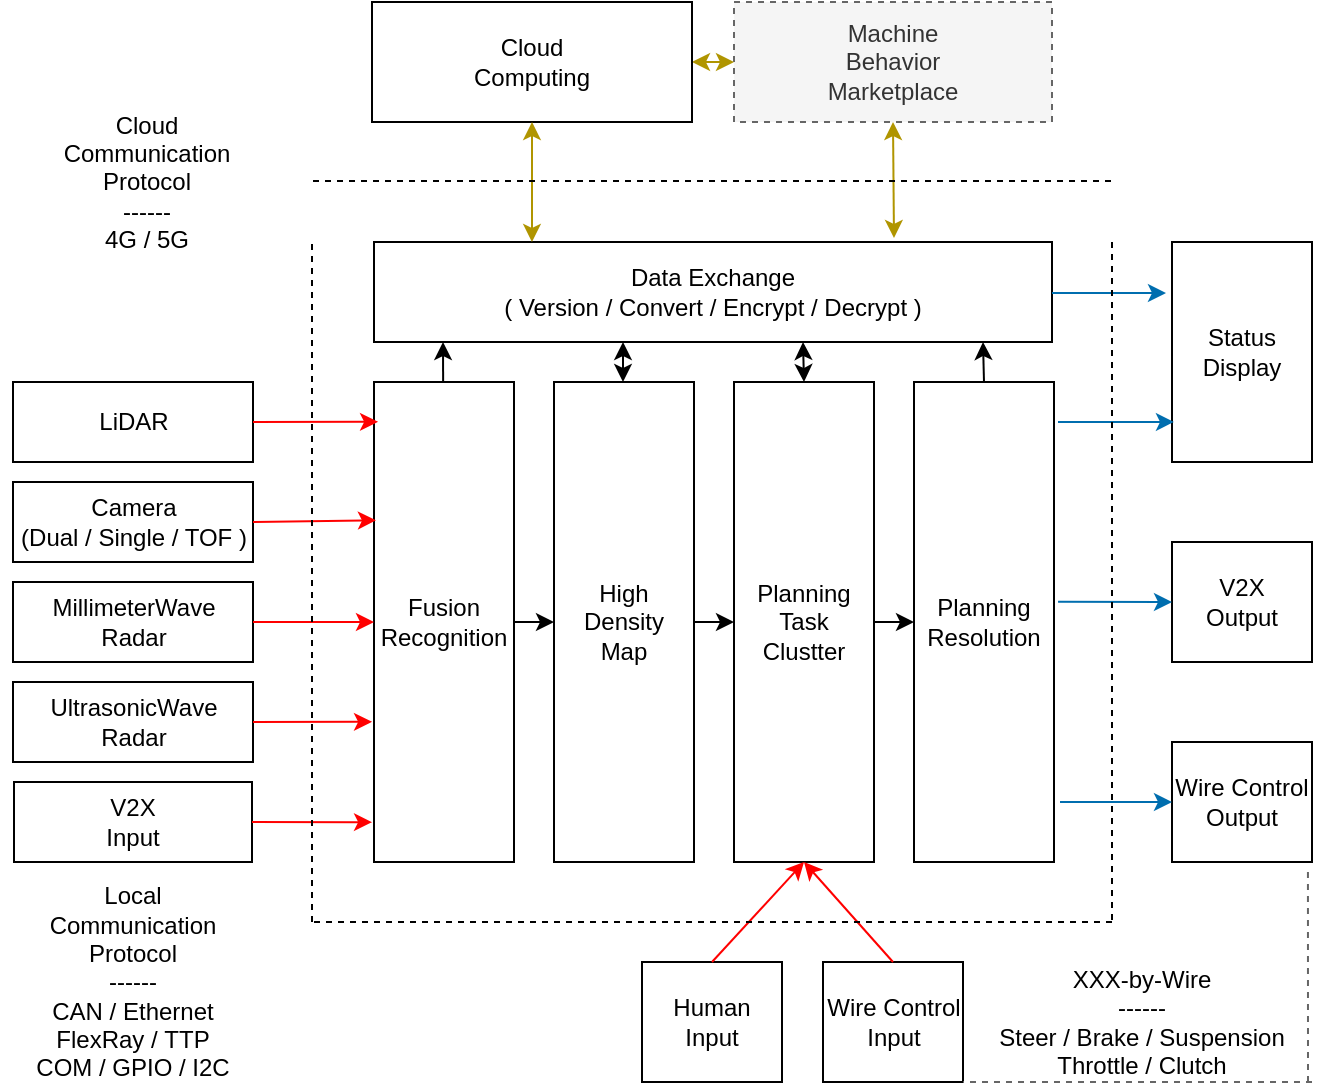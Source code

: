 <mxfile version="10.4.9" type="github"><diagram id="11bG0VbIEr1Wo1erZlC1" name="Page-1"><mxGraphModel dx="854" dy="641" grid="1" gridSize="10" guides="1" tooltips="1" connect="1" arrows="1" fold="1" page="1" pageScale="1" pageWidth="850" pageHeight="1100" math="0" shadow="0"><root><mxCell id="0"/><mxCell id="1" parent="0"/><mxCell id="VpXiZGOJRqfVaVmj6ias-1" value="Machine&lt;br&gt;Behavior&lt;br&gt;Marketplace&lt;br&gt;" style="rounded=0;whiteSpace=wrap;html=1;dashed=1;fillColor=#f5f5f5;strokeColor=#666666;fontColor=#333333;" parent="1" vertex="1"><mxGeometry x="401" y="40" width="159" height="60" as="geometry"/></mxCell><mxCell id="VpXiZGOJRqfVaVmj6ias-2" value="LiDAR" style="rounded=0;whiteSpace=wrap;html=1;" parent="1" vertex="1"><mxGeometry x="40.5" y="230" width="120" height="40" as="geometry"/></mxCell><mxCell id="VpXiZGOJRqfVaVmj6ias-3" value="Camera&lt;br&gt;(Dual / Single / TOF )&lt;br&gt;" style="rounded=0;whiteSpace=wrap;html=1;" parent="1" vertex="1"><mxGeometry x="40.5" y="280" width="120" height="40" as="geometry"/></mxCell><mxCell id="VpXiZGOJRqfVaVmj6ias-4" value="MillimeterWave&lt;br&gt;Radar&lt;br&gt;" style="rounded=0;whiteSpace=wrap;html=1;" parent="1" vertex="1"><mxGeometry x="40.5" y="330" width="120" height="40" as="geometry"/></mxCell><mxCell id="VpXiZGOJRqfVaVmj6ias-5" value="UltrasonicWave&lt;br&gt;Radar&lt;br&gt;" style="rounded=0;whiteSpace=wrap;html=1;" parent="1" vertex="1"><mxGeometry x="40.5" y="380" width="120" height="40" as="geometry"/></mxCell><mxCell id="VpXiZGOJRqfVaVmj6ias-11" value="Fusion&lt;br&gt;Recognition&lt;br&gt;" style="rounded=0;whiteSpace=wrap;html=1;shadow=0;fillColor=none;" parent="1" vertex="1"><mxGeometry x="221" y="230" width="70" height="240" as="geometry"/></mxCell><mxCell id="VpXiZGOJRqfVaVmj6ias-18" value="Local&lt;br&gt;Communication&lt;br&gt;Protocol&lt;br&gt;------&lt;br&gt;CAN /&amp;nbsp;E&lt;span&gt;thernet&lt;br&gt;F&lt;/span&gt;&lt;span&gt;lexRay /&amp;nbsp;TTP&lt;br&gt;COM / GPIO / I2C&lt;br&gt;&lt;/span&gt;" style="text;html=1;strokeColor=none;fillColor=none;align=center;verticalAlign=middle;whiteSpace=wrap;rounded=0;shadow=0;" parent="1" vertex="1"><mxGeometry x="34" y="520" width="133" height="20" as="geometry"/></mxCell><mxCell id="VpXiZGOJRqfVaVmj6ias-19" value="High &lt;br&gt;Density &lt;br&gt;Map" style="rounded=0;whiteSpace=wrap;html=1;shadow=0;fillColor=none;" parent="1" vertex="1"><mxGeometry x="311" y="230" width="70" height="240" as="geometry"/></mxCell><mxCell id="VpXiZGOJRqfVaVmj6ias-20" value="Wire&amp;nbsp;Control&lt;br&gt;Input&lt;br&gt;" style="rounded=0;whiteSpace=wrap;html=1;" parent="1" vertex="1"><mxGeometry x="445.5" y="520" width="70" height="60" as="geometry"/></mxCell><mxCell id="VpXiZGOJRqfVaVmj6ias-21" value="V2X&lt;br&gt;Input&lt;br&gt;" style="rounded=0;whiteSpace=wrap;html=1;shadow=0;fillColor=none;" parent="1" vertex="1"><mxGeometry x="41" y="430" width="119" height="40" as="geometry"/></mxCell><mxCell id="VpXiZGOJRqfVaVmj6ias-28" value="Status&lt;br&gt;Display&lt;br&gt;" style="rounded=0;whiteSpace=wrap;html=1;shadow=0;fillColor=none;" parent="1" vertex="1"><mxGeometry x="620" y="160" width="70" height="110" as="geometry"/></mxCell><mxCell id="VpXiZGOJRqfVaVmj6ias-33" value="Planning&lt;br&gt;Resolution" style="rounded=0;whiteSpace=wrap;html=1;shadow=0;fillColor=none;" parent="1" vertex="1"><mxGeometry x="491" y="230" width="70" height="240" as="geometry"/></mxCell><mxCell id="VpXiZGOJRqfVaVmj6ias-36" value="Planning&lt;br&gt;Task&lt;br&gt;Clustter&lt;br&gt;" style="rounded=0;whiteSpace=wrap;html=1;shadow=0;fillColor=none;" parent="1" vertex="1"><mxGeometry x="401" y="230" width="70" height="240" as="geometry"/></mxCell><mxCell id="VpXiZGOJRqfVaVmj6ias-38" value="" style="endArrow=classic;html=1;entryX=0;entryY=0.5;entryDx=0;entryDy=0;exitX=1;exitY=0.5;exitDx=0;exitDy=0;" parent="1" source="VpXiZGOJRqfVaVmj6ias-11" target="VpXiZGOJRqfVaVmj6ias-19" edge="1"><mxGeometry width="50" height="50" relative="1" as="geometry"><mxPoint x="240.5" y="580" as="sourcePoint"/><mxPoint x="290.5" y="530" as="targetPoint"/></mxGeometry></mxCell><mxCell id="VpXiZGOJRqfVaVmj6ias-39" value="" style="endArrow=classic;html=1;entryX=0;entryY=0.5;entryDx=0;entryDy=0;exitX=1;exitY=0.5;exitDx=0;exitDy=0;" parent="1" source="VpXiZGOJRqfVaVmj6ias-19" target="VpXiZGOJRqfVaVmj6ias-36" edge="1"><mxGeometry width="50" height="50" relative="1" as="geometry"><mxPoint x="300.5" y="360" as="sourcePoint"/><mxPoint x="320.5" y="360" as="targetPoint"/></mxGeometry></mxCell><mxCell id="VpXiZGOJRqfVaVmj6ias-40" value="" style="endArrow=classic;html=1;entryX=0;entryY=0.5;entryDx=0;entryDy=0;exitX=1;exitY=0.5;exitDx=0;exitDy=0;" parent="1" source="VpXiZGOJRqfVaVmj6ias-36" target="VpXiZGOJRqfVaVmj6ias-33" edge="1"><mxGeometry width="50" height="50" relative="1" as="geometry"><mxPoint x="390.5" y="360" as="sourcePoint"/><mxPoint x="410.5" y="360" as="targetPoint"/></mxGeometry></mxCell><mxCell id="VpXiZGOJRqfVaVmj6ias-41" value="" style="endArrow=classic;startArrow=classic;html=1;exitX=1;exitY=0.5;exitDx=0;exitDy=0;entryX=0;entryY=0.5;entryDx=0;entryDy=0;fillColor=#e3c800;strokeColor=#B09500;" parent="1" source="STAJVseBvDcB2r7TvfuY-1" target="VpXiZGOJRqfVaVmj6ias-1" edge="1"><mxGeometry width="50" height="50" relative="1" as="geometry"><mxPoint x="570.5" y="470" as="sourcePoint"/><mxPoint x="600.5" y="160" as="targetPoint"/></mxGeometry></mxCell><mxCell id="VpXiZGOJRqfVaVmj6ias-42" value="Data Exchange&lt;br&gt;( Version / Convert / Encrypt / Decrypt )&lt;br&gt;" style="rounded=0;whiteSpace=wrap;html=1;shadow=0;fillColor=none;" parent="1" vertex="1"><mxGeometry x="221" y="160" width="339" height="50" as="geometry"/></mxCell><mxCell id="VpXiZGOJRqfVaVmj6ias-43" value="" style="endArrow=classic;html=1;" parent="1" source="VpXiZGOJRqfVaVmj6ias-11" edge="1"><mxGeometry width="50" height="50" relative="1" as="geometry"><mxPoint x="255.5" y="209.289" as="sourcePoint"/><mxPoint x="255.5" y="210" as="targetPoint"/></mxGeometry></mxCell><mxCell id="VpXiZGOJRqfVaVmj6ias-45" value="" style="endArrow=classic;html=1;exitX=0.5;exitY=0;exitDx=0;exitDy=0;startArrow=classic;startFill=1;" parent="1" source="VpXiZGOJRqfVaVmj6ias-36" edge="1"><mxGeometry width="50" height="50" relative="1" as="geometry"><mxPoint x="355.5" y="240" as="sourcePoint"/><mxPoint x="435.5" y="210" as="targetPoint"/></mxGeometry></mxCell><mxCell id="VpXiZGOJRqfVaVmj6ias-46" value="" style="endArrow=classic;html=1;exitX=0.5;exitY=0;exitDx=0;exitDy=0;" parent="1" source="VpXiZGOJRqfVaVmj6ias-33" edge="1"><mxGeometry width="50" height="50" relative="1" as="geometry"><mxPoint x="445.5" y="240" as="sourcePoint"/><mxPoint x="525.5" y="210" as="targetPoint"/></mxGeometry></mxCell><mxCell id="NegxjRQEVGkW6nhWEZ3W-3" value="" style="endArrow=classic;html=1;startArrow=classic;startFill=1;" parent="1" edge="1"><mxGeometry width="50" height="50" relative="1" as="geometry"><mxPoint x="345.5" y="230" as="sourcePoint"/><mxPoint x="345.5" y="210" as="targetPoint"/></mxGeometry></mxCell><mxCell id="NegxjRQEVGkW6nhWEZ3W-9" value="Wire&amp;nbsp;Control&lt;br&gt;Output&lt;br&gt;" style="rounded=0;whiteSpace=wrap;html=1;" parent="1" vertex="1"><mxGeometry x="620" y="410" width="70" height="60" as="geometry"/></mxCell><mxCell id="NegxjRQEVGkW6nhWEZ3W-10" value="Human&lt;br&gt;Input&lt;br&gt;" style="rounded=0;whiteSpace=wrap;html=1;shadow=0;fillColor=none;" parent="1" vertex="1"><mxGeometry x="355" y="520" width="70" height="60" as="geometry"/></mxCell><mxCell id="NegxjRQEVGkW6nhWEZ3W-23" value="" style="endArrow=classic;html=1;exitX=1;exitY=0.5;exitDx=0;exitDy=0;entryX=0.029;entryY=0.083;entryDx=0;entryDy=0;entryPerimeter=0;strokeColor=#FF0000;" parent="1" source="VpXiZGOJRqfVaVmj6ias-2" target="VpXiZGOJRqfVaVmj6ias-11" edge="1"><mxGeometry width="50" height="50" relative="1" as="geometry"><mxPoint x="180.5" y="240" as="sourcePoint"/><mxPoint x="190.5" y="250" as="targetPoint"/></mxGeometry></mxCell><mxCell id="NegxjRQEVGkW6nhWEZ3W-24" value="" style="endArrow=classic;html=1;exitX=1;exitY=0.5;exitDx=0;exitDy=0;entryX=0.014;entryY=0.288;entryDx=0;entryDy=0;entryPerimeter=0;strokeWidth=1;strokeColor=#FF0000;" parent="1" source="VpXiZGOJRqfVaVmj6ias-3" target="VpXiZGOJRqfVaVmj6ias-11" edge="1"><mxGeometry width="50" height="50" relative="1" as="geometry"><mxPoint x="170.5" y="260" as="sourcePoint"/><mxPoint x="190.5" y="300" as="targetPoint"/></mxGeometry></mxCell><mxCell id="NegxjRQEVGkW6nhWEZ3W-25" value="" style="endArrow=classic;html=1;exitX=1;exitY=0.5;exitDx=0;exitDy=0;entryX=0;entryY=0.5;entryDx=0;entryDy=0;strokeColor=#FF0000;" parent="1" source="VpXiZGOJRqfVaVmj6ias-4" target="VpXiZGOJRqfVaVmj6ias-11" edge="1"><mxGeometry width="50" height="50" relative="1" as="geometry"><mxPoint x="170.5" y="310" as="sourcePoint"/><mxPoint x="190.5" y="350" as="targetPoint"/></mxGeometry></mxCell><mxCell id="NegxjRQEVGkW6nhWEZ3W-26" value="" style="endArrow=classic;html=1;exitX=1;exitY=0.5;exitDx=0;exitDy=0;entryX=-0.014;entryY=0.708;entryDx=0;entryDy=0;entryPerimeter=0;strokeColor=#FF0000;" parent="1" source="VpXiZGOJRqfVaVmj6ias-5" target="VpXiZGOJRqfVaVmj6ias-11" edge="1"><mxGeometry width="50" height="50" relative="1" as="geometry"><mxPoint x="170.5" y="360" as="sourcePoint"/><mxPoint x="190.5" y="400" as="targetPoint"/></mxGeometry></mxCell><mxCell id="NegxjRQEVGkW6nhWEZ3W-27" value="" style="endArrow=classic;html=1;strokeColor=#FF0000;strokeWidth=1;entryX=-0.014;entryY=0.917;entryDx=0;entryDy=0;exitX=1;exitY=0.5;exitDx=0;exitDy=0;entryPerimeter=0;" parent="1" source="VpXiZGOJRqfVaVmj6ias-21" target="VpXiZGOJRqfVaVmj6ias-11" edge="1"><mxGeometry width="50" height="50" relative="1" as="geometry"><mxPoint x="170.5" y="510" as="sourcePoint"/><mxPoint x="220.5" y="460" as="targetPoint"/></mxGeometry></mxCell><mxCell id="NegxjRQEVGkW6nhWEZ3W-28" value="" style="endArrow=classic;html=1;strokeColor=#FF0000;strokeWidth=1;entryX=0.5;entryY=1;entryDx=0;entryDy=0;exitX=0.5;exitY=0;exitDx=0;exitDy=0;" parent="1" source="VpXiZGOJRqfVaVmj6ias-20" target="VpXiZGOJRqfVaVmj6ias-36" edge="1"><mxGeometry width="50" height="50" relative="1" as="geometry"><mxPoint x="248.5" y="490" as="sourcePoint"/><mxPoint x="248.5" y="430" as="targetPoint"/></mxGeometry></mxCell><mxCell id="NegxjRQEVGkW6nhWEZ3W-29" value="" style="endArrow=classic;html=1;strokeColor=#FF0000;strokeWidth=1;entryX=0.5;entryY=1;entryDx=0;entryDy=0;exitX=0.5;exitY=0;exitDx=0;exitDy=0;" parent="1" source="NegxjRQEVGkW6nhWEZ3W-10" target="VpXiZGOJRqfVaVmj6ias-36" edge="1"><mxGeometry width="50" height="50" relative="1" as="geometry"><mxPoint x="355.5" y="490" as="sourcePoint"/><mxPoint x="428.5" y="430" as="targetPoint"/></mxGeometry></mxCell><mxCell id="NegxjRQEVGkW6nhWEZ3W-31" value="" style="endArrow=classic;html=1;strokeColor=#006EAF;strokeWidth=1;fillColor=#1ba1e2;entryX=0;entryY=0.5;entryDx=0;entryDy=0;exitX=1.043;exitY=0.875;exitDx=0;exitDy=0;exitPerimeter=0;" parent="1" source="VpXiZGOJRqfVaVmj6ias-33" target="NegxjRQEVGkW6nhWEZ3W-9" edge="1"><mxGeometry width="50" height="50" relative="1" as="geometry"><mxPoint x="526" y="420" as="sourcePoint"/><mxPoint x="280.5" y="580" as="targetPoint"/></mxGeometry></mxCell><mxCell id="NegxjRQEVGkW6nhWEZ3W-32" value="" style="endArrow=none;dashed=1;html=1;strokeColor=#666666;strokeWidth=1;entryX=1;entryY=1;entryDx=0;entryDy=0;entryPerimeter=0;gradientColor=#b3b3b3;fillColor=#f5f5f5;" parent="1" target="VpXiZGOJRqfVaVmj6ias-20" edge="1"><mxGeometry width="50" height="50" relative="1" as="geometry"><mxPoint x="690" y="580" as="sourcePoint"/><mxPoint x="280.5" y="690" as="targetPoint"/></mxGeometry></mxCell><mxCell id="NegxjRQEVGkW6nhWEZ3W-33" value="" style="endArrow=none;dashed=1;html=1;strokeColor=#666666;strokeWidth=1;entryX=0.971;entryY=1.033;entryDx=0;entryDy=0;entryPerimeter=0;gradientColor=#b3b3b3;fillColor=#f5f5f5;" parent="1" target="NegxjRQEVGkW6nhWEZ3W-9" edge="1"><mxGeometry width="50" height="50" relative="1" as="geometry"><mxPoint x="688" y="580" as="sourcePoint"/><mxPoint x="290.5" y="720" as="targetPoint"/></mxGeometry></mxCell><mxCell id="NegxjRQEVGkW6nhWEZ3W-36" value="" style="endArrow=classic;html=1;strokeColor=#006EAF;strokeWidth=1;entryX=0.014;entryY=0.818;entryDx=0;entryDy=0;fillColor=#1ba1e2;entryPerimeter=0;" parent="1" target="VpXiZGOJRqfVaVmj6ias-28" edge="1"><mxGeometry width="50" height="50" relative="1" as="geometry"><mxPoint x="563" y="250" as="sourcePoint"/><mxPoint x="690.5" y="620" as="targetPoint"/></mxGeometry></mxCell><mxCell id="STAJVseBvDcB2r7TvfuY-1" value="Cloud&lt;br&gt;Computing&lt;br&gt;" style="rounded=0;whiteSpace=wrap;html=1;shadow=0;fillColor=none;" vertex="1" parent="1"><mxGeometry x="220" y="40" width="160" height="60" as="geometry"/></mxCell><mxCell id="STAJVseBvDcB2r7TvfuY-2" value="" style="endArrow=classic;startArrow=classic;html=1;exitX=0.233;exitY=0;exitDx=0;exitDy=0;entryX=0.5;entryY=1;entryDx=0;entryDy=0;exitPerimeter=0;fillColor=#e3c800;strokeColor=#B09500;" edge="1" parent="1" source="VpXiZGOJRqfVaVmj6ias-42" target="STAJVseBvDcB2r7TvfuY-1"><mxGeometry width="50" height="50" relative="1" as="geometry"><mxPoint x="651" y="195" as="sourcePoint"/><mxPoint x="406" y="75" as="targetPoint"/></mxGeometry></mxCell><mxCell id="STAJVseBvDcB2r7TvfuY-3" value="V2X&lt;br&gt;Output&lt;br&gt;" style="rounded=0;whiteSpace=wrap;html=1;shadow=0;fillColor=none;" vertex="1" parent="1"><mxGeometry x="620" y="310" width="70" height="60" as="geometry"/></mxCell><mxCell id="STAJVseBvDcB2r7TvfuY-4" value="" style="endArrow=classic;html=1;strokeColor=#006EAF;strokeWidth=1;entryX=0;entryY=0.5;entryDx=0;entryDy=0;fillColor=#1ba1e2;exitX=1.029;exitY=0.458;exitDx=0;exitDy=0;exitPerimeter=0;" edge="1" parent="1" source="VpXiZGOJRqfVaVmj6ias-33" target="STAJVseBvDcB2r7TvfuY-3"><mxGeometry width="50" height="50" relative="1" as="geometry"><mxPoint x="536" y="430" as="sourcePoint"/><mxPoint x="626" y="460" as="targetPoint"/></mxGeometry></mxCell><mxCell id="STAJVseBvDcB2r7TvfuY-7" value="" style="endArrow=classic;startArrow=classic;html=1;entryX=0.5;entryY=1;entryDx=0;entryDy=0;fillColor=#e3c800;strokeColor=#B09500;" edge="1" parent="1" target="VpXiZGOJRqfVaVmj6ias-1"><mxGeometry width="50" height="50" relative="1" as="geometry"><mxPoint x="481" y="158" as="sourcePoint"/><mxPoint x="310" y="140" as="targetPoint"/></mxGeometry></mxCell><mxCell id="STAJVseBvDcB2r7TvfuY-8" value="Cloud&lt;br&gt;Communication&lt;br&gt;Protocol&lt;br&gt;------&lt;br&gt;&lt;span&gt;4G / 5G&lt;br&gt;&lt;/span&gt;" style="text;html=1;strokeColor=none;fillColor=none;align=center;verticalAlign=middle;whiteSpace=wrap;rounded=0;shadow=0;" vertex="1" parent="1"><mxGeometry x="41" y="120" width="133" height="20" as="geometry"/></mxCell><mxCell id="STAJVseBvDcB2r7TvfuY-9" value="" style="endArrow=classic;html=1;strokeColor=#006EAF;strokeWidth=1;entryX=0;entryY=0.75;entryDx=0;entryDy=0;fillColor=#1ba1e2;" edge="1" parent="1"><mxGeometry width="50" height="50" relative="1" as="geometry"><mxPoint x="560" y="185.5" as="sourcePoint"/><mxPoint x="617" y="185.5" as="targetPoint"/></mxGeometry></mxCell><mxCell id="STAJVseBvDcB2r7TvfuY-11" value="XXX-by-Wire&lt;br&gt;------&lt;br&gt;Steer / Brake /&amp;nbsp;Suspension &lt;br&gt;Throttle / Clutch&lt;br&gt;" style="text;html=1;strokeColor=none;fillColor=none;align=center;verticalAlign=middle;whiteSpace=wrap;rounded=0;" vertex="1" parent="1"><mxGeometry x="530" y="540" width="150" height="20" as="geometry"/></mxCell><mxCell id="STAJVseBvDcB2r7TvfuY-14" value="" style="endArrow=none;dashed=1;html=1;" edge="1" parent="1"><mxGeometry width="50" height="50" relative="1" as="geometry"><mxPoint x="190" y="500" as="sourcePoint"/><mxPoint x="190" y="160" as="targetPoint"/></mxGeometry></mxCell><mxCell id="STAJVseBvDcB2r7TvfuY-15" value="" style="endArrow=none;dashed=1;html=1;" edge="1" parent="1"><mxGeometry width="50" height="50" relative="1" as="geometry"><mxPoint x="590" y="500" as="sourcePoint"/><mxPoint x="190" y="500" as="targetPoint"/></mxGeometry></mxCell><mxCell id="STAJVseBvDcB2r7TvfuY-16" value="" style="endArrow=none;dashed=1;html=1;" edge="1" parent="1"><mxGeometry width="50" height="50" relative="1" as="geometry"><mxPoint x="590" y="160" as="sourcePoint"/><mxPoint x="590" y="500" as="targetPoint"/></mxGeometry></mxCell><mxCell id="STAJVseBvDcB2r7TvfuY-17" value="" style="endArrow=none;dashed=1;html=1;" edge="1" parent="1"><mxGeometry width="50" height="50" relative="1" as="geometry"><mxPoint x="190.5" y="129.5" as="sourcePoint"/><mxPoint x="590.5" y="129.5" as="targetPoint"/></mxGeometry></mxCell></root></mxGraphModel></diagram></mxfile>